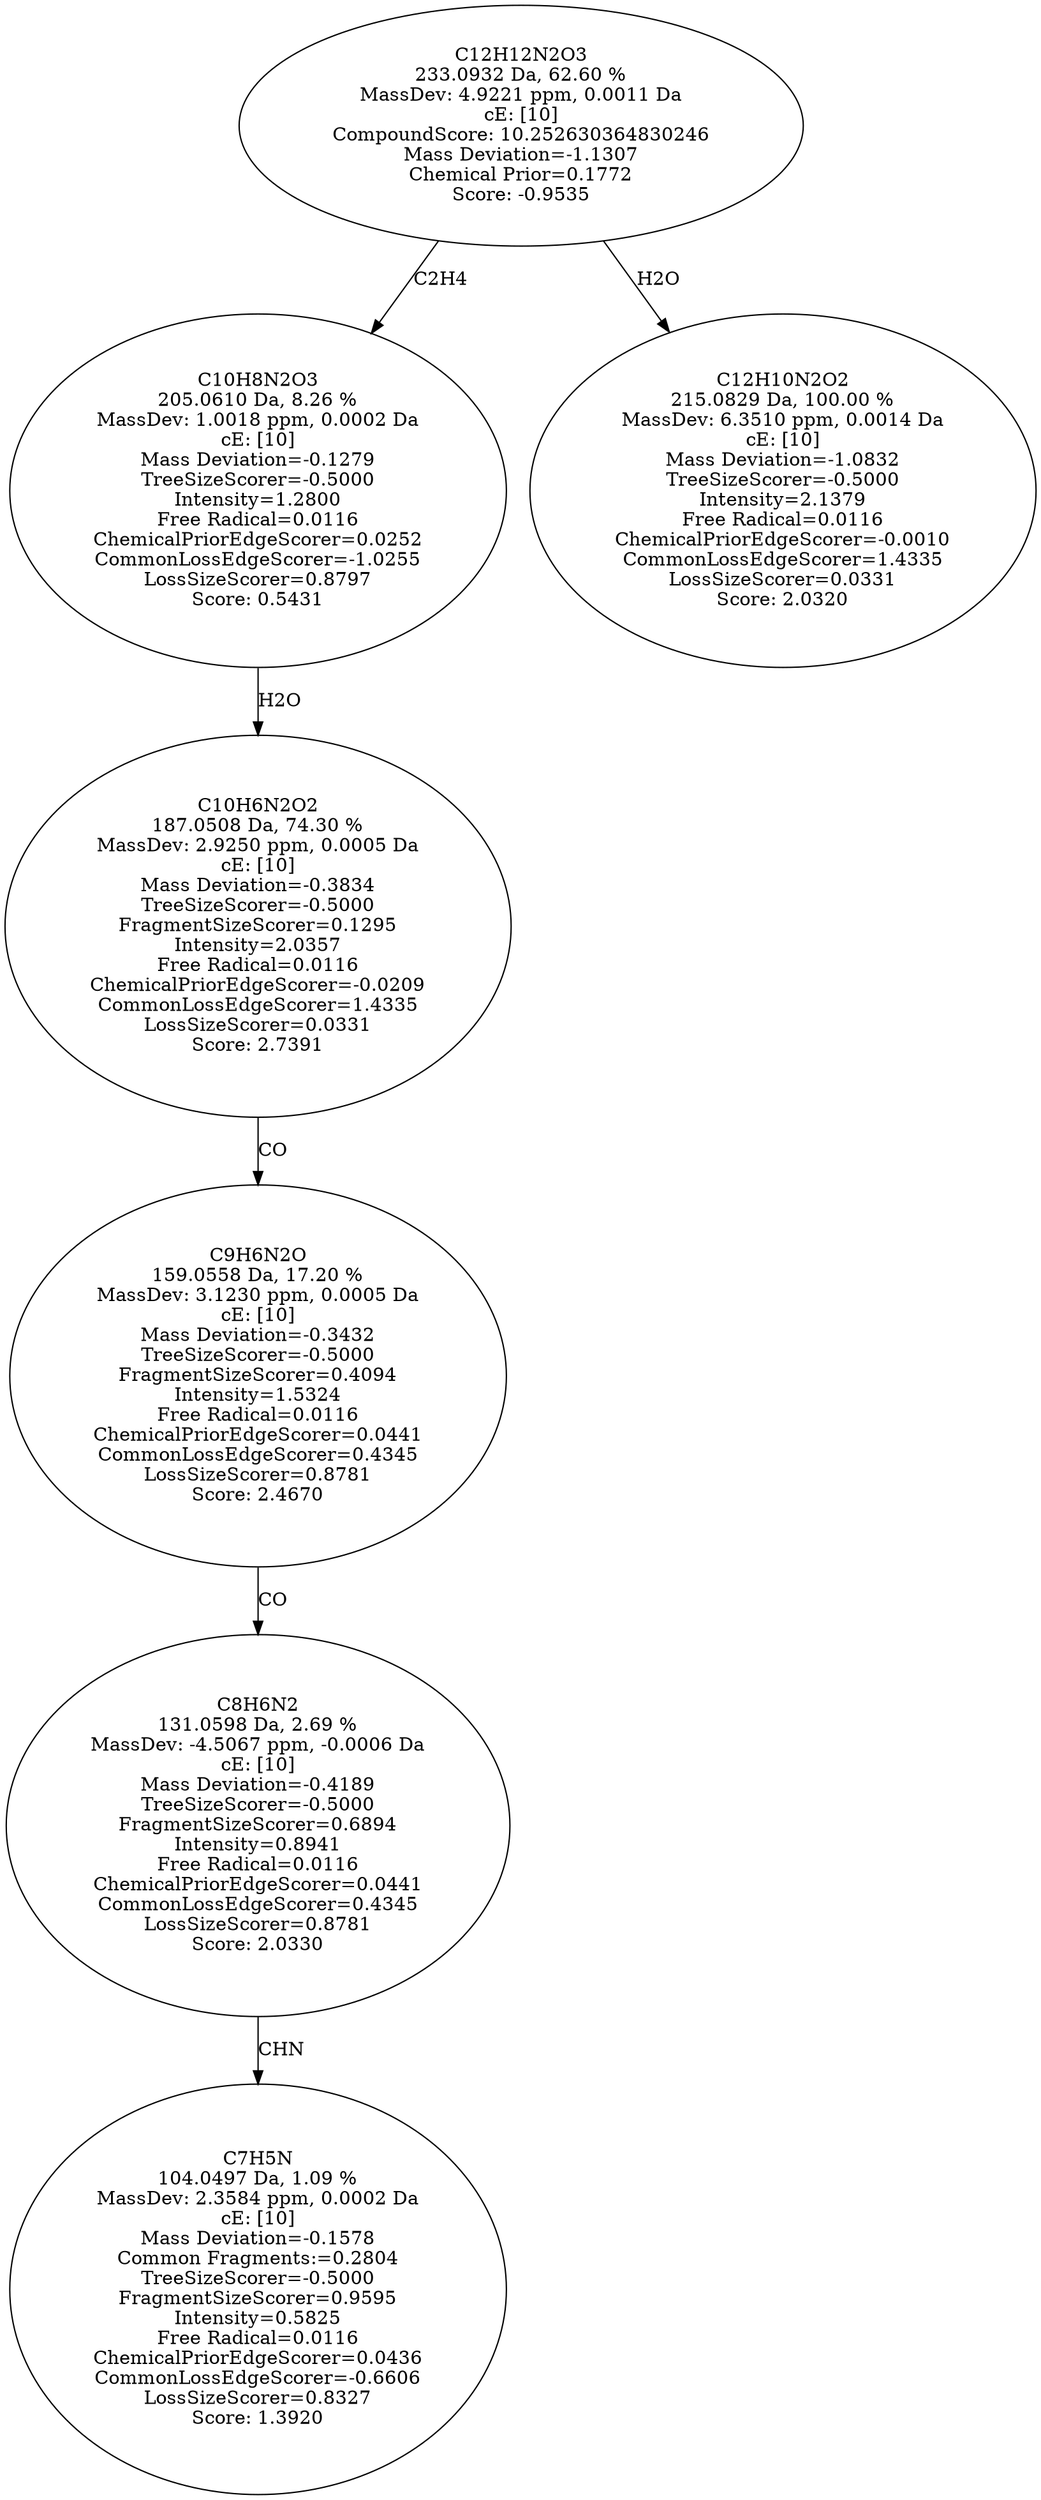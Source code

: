 strict digraph {
v1 [label="C7H5N\n104.0497 Da, 1.09 %\nMassDev: 2.3584 ppm, 0.0002 Da\ncE: [10]\nMass Deviation=-0.1578\nCommon Fragments:=0.2804\nTreeSizeScorer=-0.5000\nFragmentSizeScorer=0.9595\nIntensity=0.5825\nFree Radical=0.0116\nChemicalPriorEdgeScorer=0.0436\nCommonLossEdgeScorer=-0.6606\nLossSizeScorer=0.8327\nScore: 1.3920"];
v2 [label="C8H6N2\n131.0598 Da, 2.69 %\nMassDev: -4.5067 ppm, -0.0006 Da\ncE: [10]\nMass Deviation=-0.4189\nTreeSizeScorer=-0.5000\nFragmentSizeScorer=0.6894\nIntensity=0.8941\nFree Radical=0.0116\nChemicalPriorEdgeScorer=0.0441\nCommonLossEdgeScorer=0.4345\nLossSizeScorer=0.8781\nScore: 2.0330"];
v3 [label="C9H6N2O\n159.0558 Da, 17.20 %\nMassDev: 3.1230 ppm, 0.0005 Da\ncE: [10]\nMass Deviation=-0.3432\nTreeSizeScorer=-0.5000\nFragmentSizeScorer=0.4094\nIntensity=1.5324\nFree Radical=0.0116\nChemicalPriorEdgeScorer=0.0441\nCommonLossEdgeScorer=0.4345\nLossSizeScorer=0.8781\nScore: 2.4670"];
v4 [label="C10H6N2O2\n187.0508 Da, 74.30 %\nMassDev: 2.9250 ppm, 0.0005 Da\ncE: [10]\nMass Deviation=-0.3834\nTreeSizeScorer=-0.5000\nFragmentSizeScorer=0.1295\nIntensity=2.0357\nFree Radical=0.0116\nChemicalPriorEdgeScorer=-0.0209\nCommonLossEdgeScorer=1.4335\nLossSizeScorer=0.0331\nScore: 2.7391"];
v5 [label="C10H8N2O3\n205.0610 Da, 8.26 %\nMassDev: 1.0018 ppm, 0.0002 Da\ncE: [10]\nMass Deviation=-0.1279\nTreeSizeScorer=-0.5000\nIntensity=1.2800\nFree Radical=0.0116\nChemicalPriorEdgeScorer=0.0252\nCommonLossEdgeScorer=-1.0255\nLossSizeScorer=0.8797\nScore: 0.5431"];
v6 [label="C12H10N2O2\n215.0829 Da, 100.00 %\nMassDev: 6.3510 ppm, 0.0014 Da\ncE: [10]\nMass Deviation=-1.0832\nTreeSizeScorer=-0.5000\nIntensity=2.1379\nFree Radical=0.0116\nChemicalPriorEdgeScorer=-0.0010\nCommonLossEdgeScorer=1.4335\nLossSizeScorer=0.0331\nScore: 2.0320"];
v7 [label="C12H12N2O3\n233.0932 Da, 62.60 %\nMassDev: 4.9221 ppm, 0.0011 Da\ncE: [10]\nCompoundScore: 10.252630364830246\nMass Deviation=-1.1307\nChemical Prior=0.1772\nScore: -0.9535"];
v2 -> v1 [label="CHN"];
v3 -> v2 [label="CO"];
v4 -> v3 [label="CO"];
v5 -> v4 [label="H2O"];
v7 -> v5 [label="C2H4"];
v7 -> v6 [label="H2O"];
}